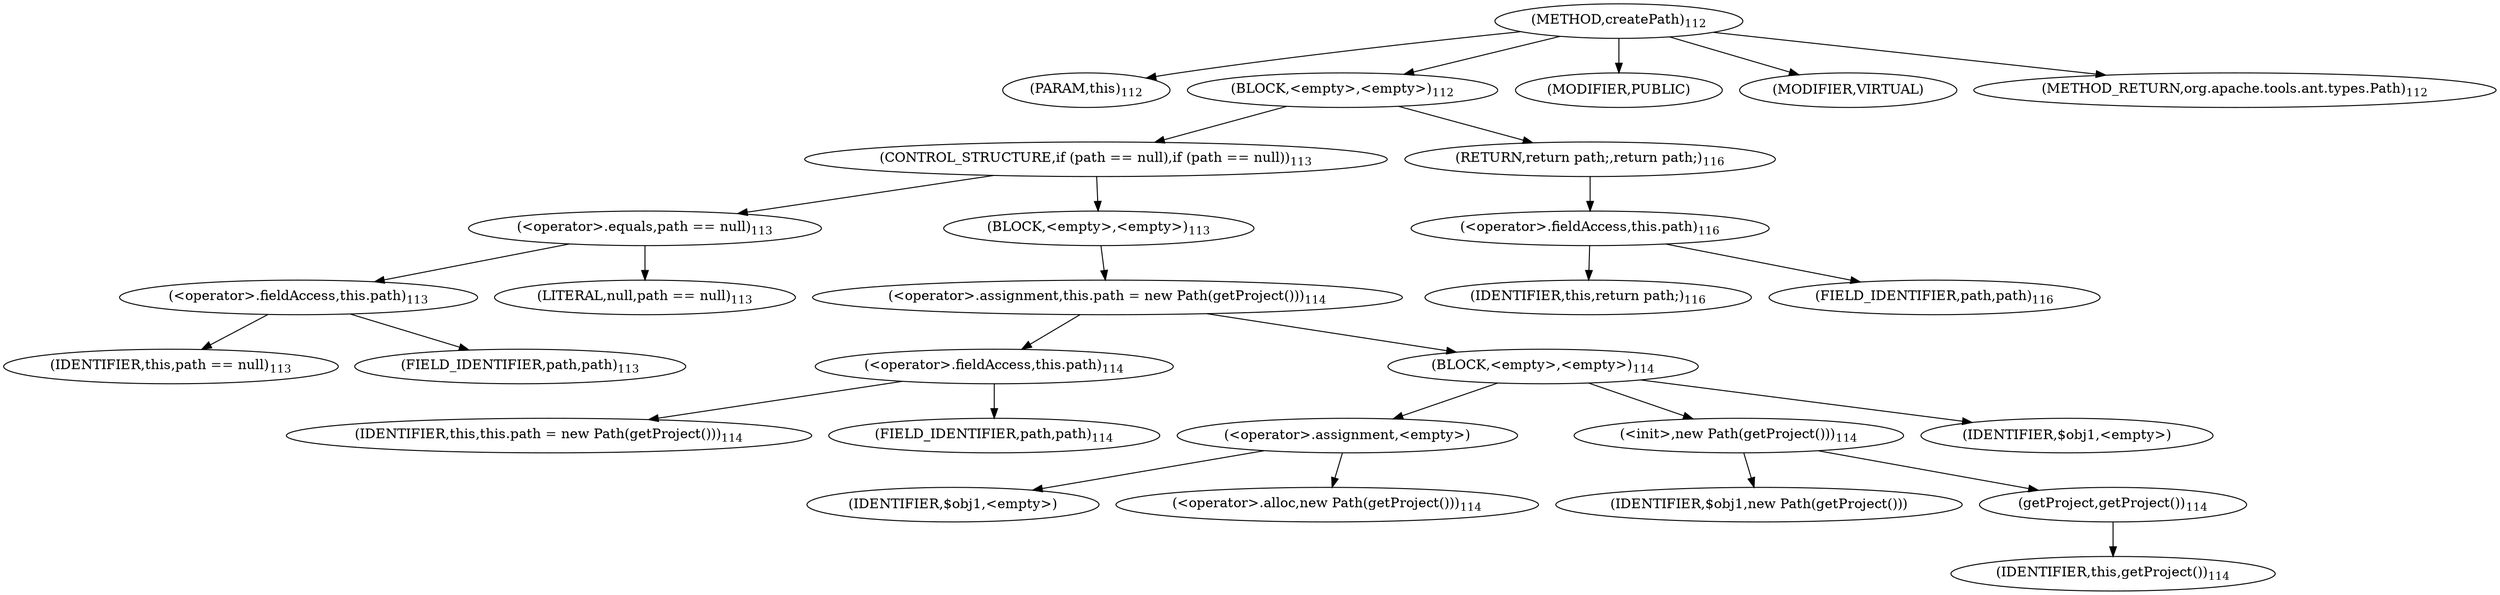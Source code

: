 digraph "createPath" {  
"117" [label = <(METHOD,createPath)<SUB>112</SUB>> ]
"10" [label = <(PARAM,this)<SUB>112</SUB>> ]
"118" [label = <(BLOCK,&lt;empty&gt;,&lt;empty&gt;)<SUB>112</SUB>> ]
"119" [label = <(CONTROL_STRUCTURE,if (path == null),if (path == null))<SUB>113</SUB>> ]
"120" [label = <(&lt;operator&gt;.equals,path == null)<SUB>113</SUB>> ]
"121" [label = <(&lt;operator&gt;.fieldAccess,this.path)<SUB>113</SUB>> ]
"122" [label = <(IDENTIFIER,this,path == null)<SUB>113</SUB>> ]
"123" [label = <(FIELD_IDENTIFIER,path,path)<SUB>113</SUB>> ]
"124" [label = <(LITERAL,null,path == null)<SUB>113</SUB>> ]
"125" [label = <(BLOCK,&lt;empty&gt;,&lt;empty&gt;)<SUB>113</SUB>> ]
"126" [label = <(&lt;operator&gt;.assignment,this.path = new Path(getProject()))<SUB>114</SUB>> ]
"127" [label = <(&lt;operator&gt;.fieldAccess,this.path)<SUB>114</SUB>> ]
"128" [label = <(IDENTIFIER,this,this.path = new Path(getProject()))<SUB>114</SUB>> ]
"129" [label = <(FIELD_IDENTIFIER,path,path)<SUB>114</SUB>> ]
"130" [label = <(BLOCK,&lt;empty&gt;,&lt;empty&gt;)<SUB>114</SUB>> ]
"131" [label = <(&lt;operator&gt;.assignment,&lt;empty&gt;)> ]
"132" [label = <(IDENTIFIER,$obj1,&lt;empty&gt;)> ]
"133" [label = <(&lt;operator&gt;.alloc,new Path(getProject()))<SUB>114</SUB>> ]
"134" [label = <(&lt;init&gt;,new Path(getProject()))<SUB>114</SUB>> ]
"135" [label = <(IDENTIFIER,$obj1,new Path(getProject()))> ]
"136" [label = <(getProject,getProject())<SUB>114</SUB>> ]
"9" [label = <(IDENTIFIER,this,getProject())<SUB>114</SUB>> ]
"137" [label = <(IDENTIFIER,$obj1,&lt;empty&gt;)> ]
"138" [label = <(RETURN,return path;,return path;)<SUB>116</SUB>> ]
"139" [label = <(&lt;operator&gt;.fieldAccess,this.path)<SUB>116</SUB>> ]
"140" [label = <(IDENTIFIER,this,return path;)<SUB>116</SUB>> ]
"141" [label = <(FIELD_IDENTIFIER,path,path)<SUB>116</SUB>> ]
"142" [label = <(MODIFIER,PUBLIC)> ]
"143" [label = <(MODIFIER,VIRTUAL)> ]
"144" [label = <(METHOD_RETURN,org.apache.tools.ant.types.Path)<SUB>112</SUB>> ]
  "117" -> "10" 
  "117" -> "118" 
  "117" -> "142" 
  "117" -> "143" 
  "117" -> "144" 
  "118" -> "119" 
  "118" -> "138" 
  "119" -> "120" 
  "119" -> "125" 
  "120" -> "121" 
  "120" -> "124" 
  "121" -> "122" 
  "121" -> "123" 
  "125" -> "126" 
  "126" -> "127" 
  "126" -> "130" 
  "127" -> "128" 
  "127" -> "129" 
  "130" -> "131" 
  "130" -> "134" 
  "130" -> "137" 
  "131" -> "132" 
  "131" -> "133" 
  "134" -> "135" 
  "134" -> "136" 
  "136" -> "9" 
  "138" -> "139" 
  "139" -> "140" 
  "139" -> "141" 
}
